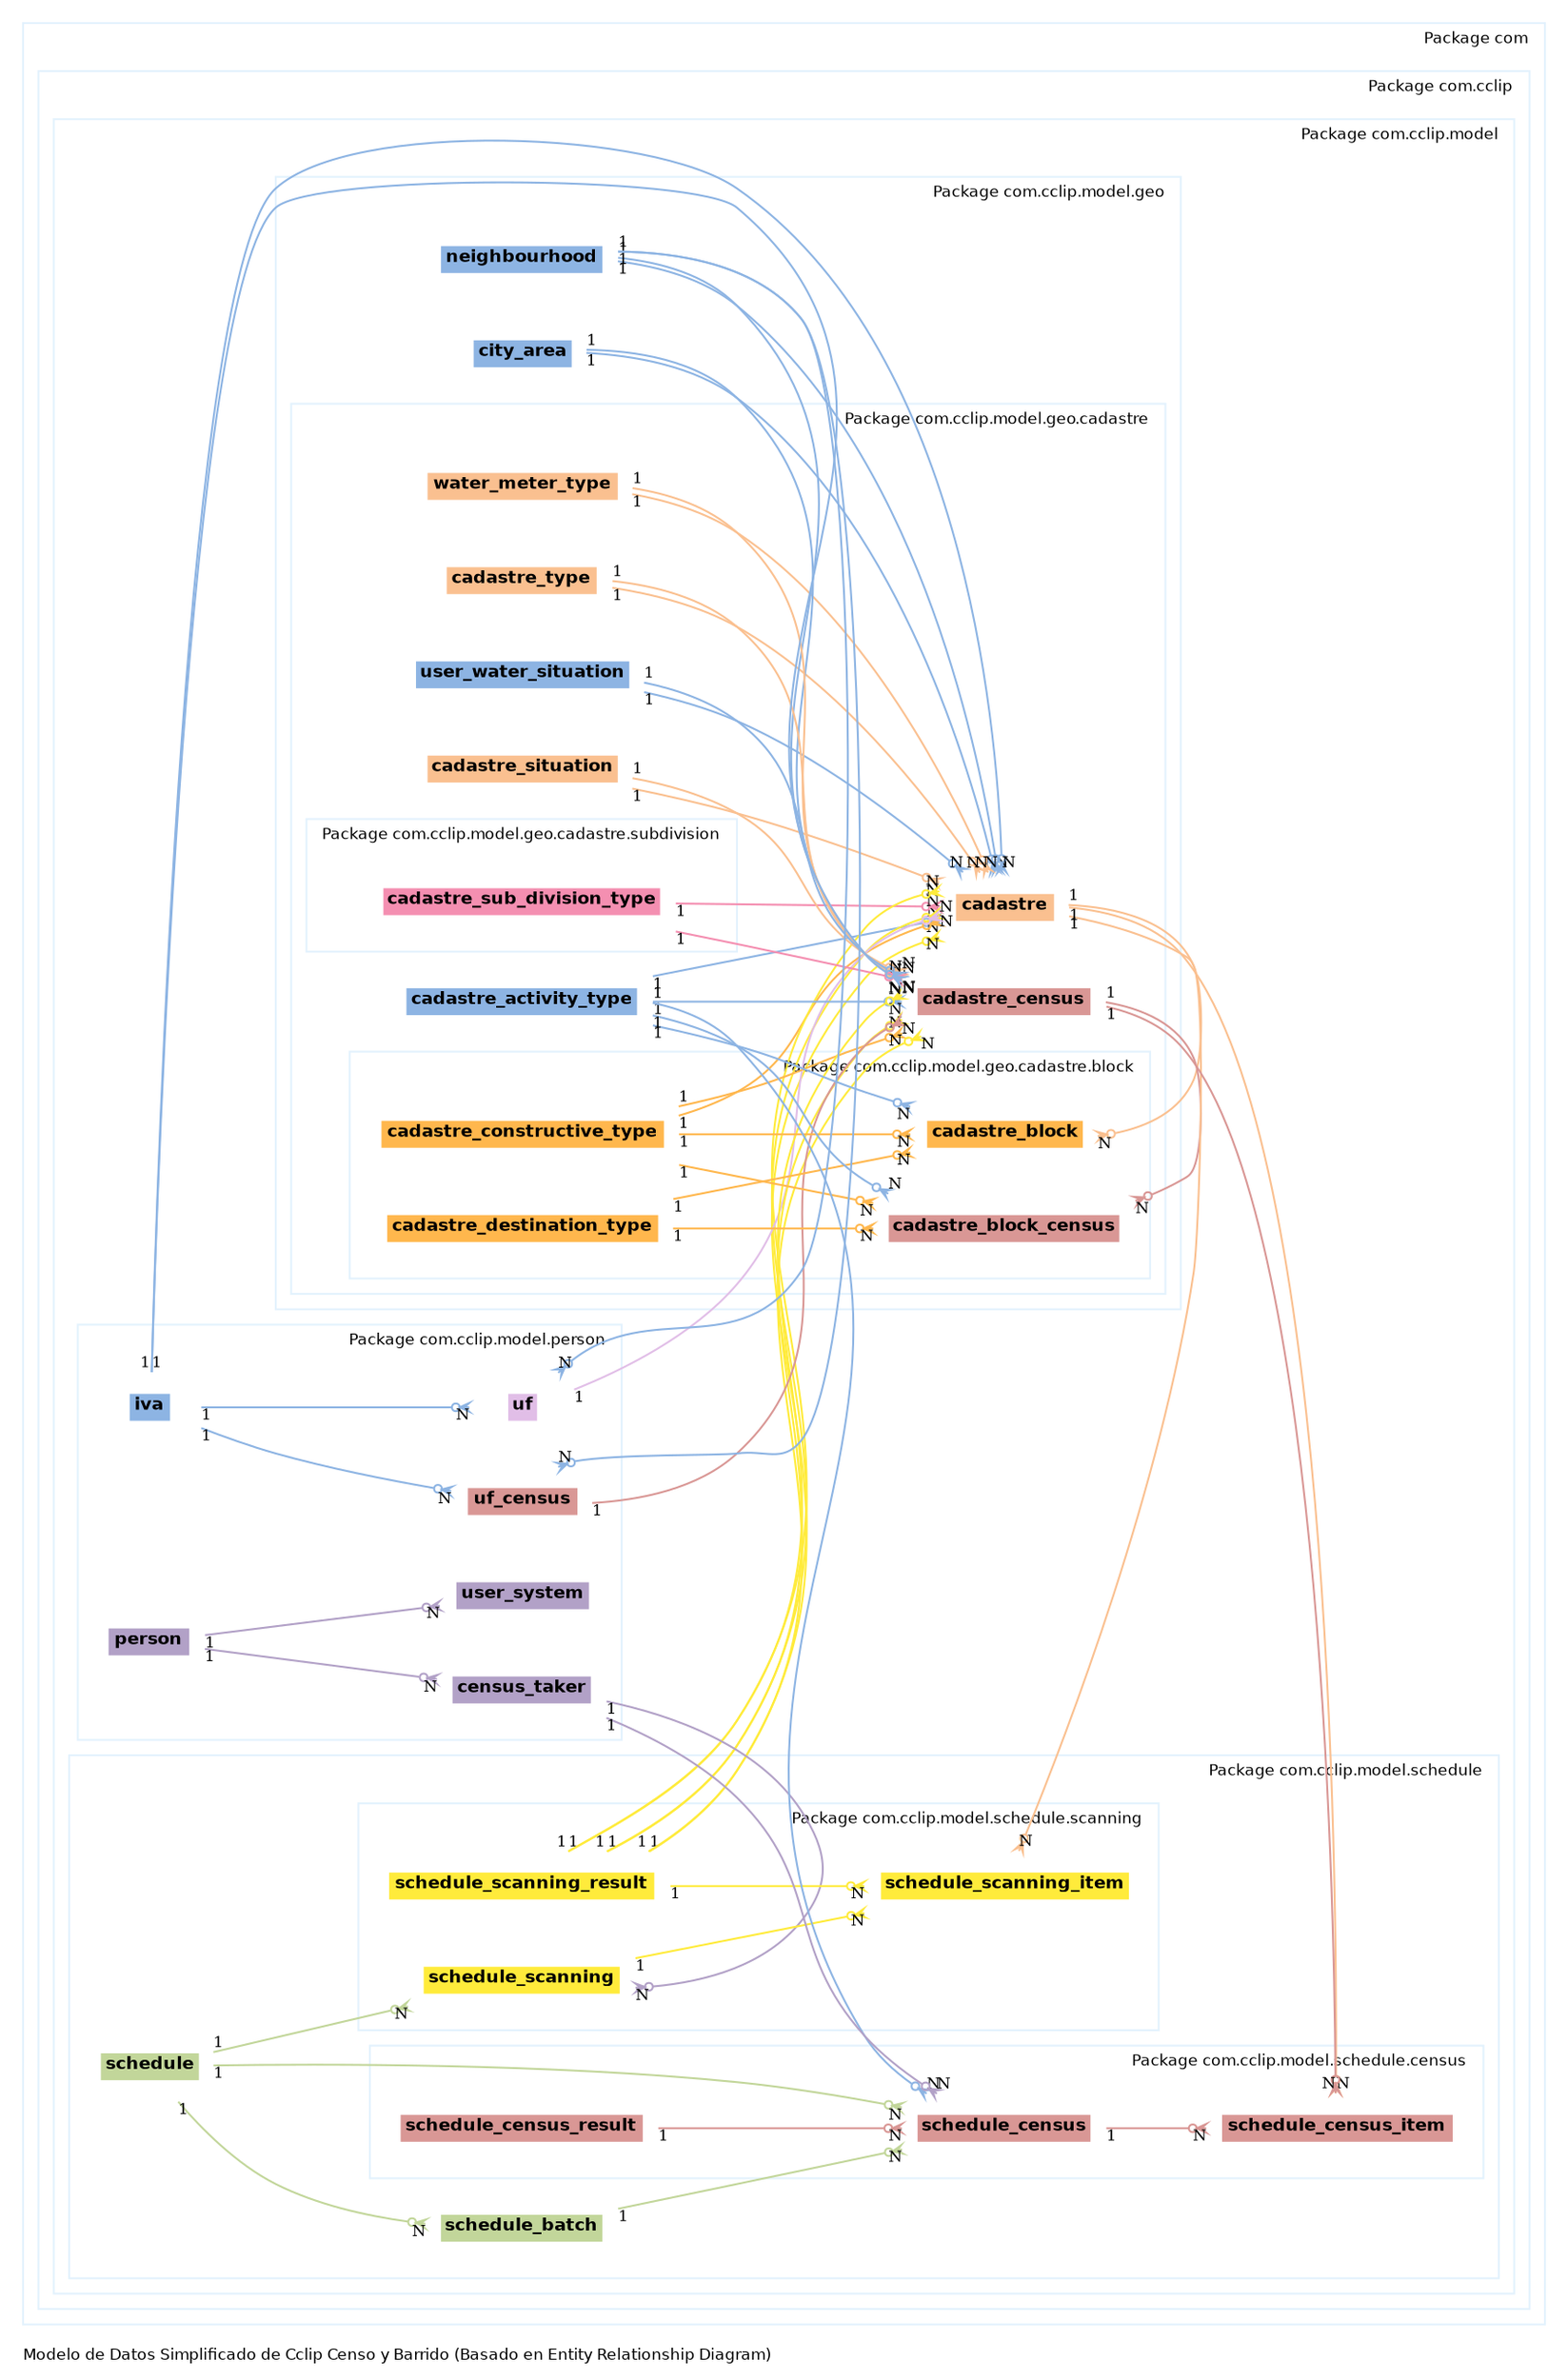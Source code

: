 digraph G {

	graph [
		label="Modelo de Datos Simplificado de Cclip Censo y Barrido (Basado en Entity Relationship Diagram)"
		rankdir="RL"
		bgcolor="#FFFFFF"
		labeljust="l"
		nodesep="0.18"
		ranksep="0.46"
		fontname="Helvetica"
		fontsize="8"
	];
	node [
		fontname="Helvetica"
		fontsize="9"
		shape="plaintext"
		
	];
	edge [
		arrowsize="0.5"
	];

	subgraph clustercom {
		color="#E3F2FD";
		label = "Package com";

		subgraph clustercom_cclip {
			color="#E3F2FD";
			label = "Package com.cclip";

			subgraph clustercom_cclip_model {
				color="#E3F2FD";
				label = "Package com.cclip.model";

				subgraph clustercom_cclip_model_geo {
					color="#E3F2FD";
					label = "Package com.cclip.model.geo";

					//com.cclip.model.geo.CityArea
					city_area [
						label=<
							<TABLE BORDER="0" CELLBORDER="0" CELLSPACING="0" BGCOLOR="#ffffff">
				<TR><TD COLSPAN="3" BGCOLOR="#8DB4E3"  ALIGN="CENTER"><B>city_area</B></TD></TR>

							</TABLE>>
							URL="com.cclip.model.geo.CityArea.html"
							tooltip="com.cclip.model.geo.CityArea"
					];

					//com.cclip.model.geo.Neighbourhood
					neighbourhood [
						label=<
							<TABLE BORDER="0" CELLBORDER="0" CELLSPACING="0" BGCOLOR="#ffffff">
				<TR><TD COLSPAN="3" BGCOLOR="#8DB4E3"  ALIGN="CENTER"><B>neighbourhood</B></TD></TR>

							</TABLE>>
							URL="com.cclip.model.geo.Neighbourhood.html"
							tooltip="com.cclip.model.geo.Neighbourhood"
					];

					subgraph clustercom_cclip_model_geo_cadastre {
						color="#E3F2FD";
						label = "Package com.cclip.model.geo.cadastre";

						//com.cclip.model.geo.cadastre.CadastreType
						cadastre_type [
							label=<
								<TABLE BORDER="0" CELLBORDER="0" CELLSPACING="0" BGCOLOR="#ffffff">
				<TR><TD COLSPAN="3" BGCOLOR="#FAC090"  ALIGN="CENTER"><B>cadastre_type</B></TD></TR>

								</TABLE>>
								URL="com.cclip.model.geo.cadastre.CadastreType.html"
								tooltip="com.cclip.model.geo.cadastre.CadastreType"
						];

						//com.cclip.model.geo.cadastre.WaterMeterType
						water_meter_type [
							label=<
								<TABLE BORDER="0" CELLBORDER="0" CELLSPACING="0" BGCOLOR="#ffffff">
				<TR><TD COLSPAN="3" BGCOLOR="#FAC090"  ALIGN="CENTER"><B>water_meter_type</B></TD></TR>

								</TABLE>>
								URL="com.cclip.model.geo.cadastre.WaterMeterType.html"
								tooltip="com.cclip.model.geo.cadastre.WaterMeterType"
						];

						//com.cclip.model.geo.cadastre.CadastreSituation
						cadastre_situation [
							label=<
								<TABLE BORDER="0" CELLBORDER="0" CELLSPACING="0" BGCOLOR="#ffffff">
				<TR><TD COLSPAN="3" BGCOLOR="#FAC090"  ALIGN="CENTER"><B>cadastre_situation</B></TD></TR>

								</TABLE>>
								URL="com.cclip.model.geo.cadastre.CadastreSituation.html"
								tooltip="com.cclip.model.geo.cadastre.CadastreSituation"
						];

						//com.cclip.model.geo.cadastre.UserWaterSituation
						user_water_situation [
							label=<
								<TABLE BORDER="0" CELLBORDER="0" CELLSPACING="0" BGCOLOR="#ffffff">
				<TR><TD COLSPAN="3" BGCOLOR="#8DB4E3"  ALIGN="CENTER"><B>user_water_situation</B></TD></TR>

								</TABLE>>
								URL="com.cclip.model.geo.cadastre.UserWaterSituation.html"
								tooltip="com.cclip.model.geo.cadastre.UserWaterSituation"
						];

						//com.cclip.model.geo.cadastre.Cadastre
						cadastre [
							label=<
								<TABLE BORDER="0" CELLBORDER="0" CELLSPACING="0" BGCOLOR="#ffffff">
				<TR><TD COLSPAN="3" BGCOLOR="#FAC090"  ALIGN="CENTER"><B>cadastre</B></TD></TR>

								</TABLE>>
								URL="com.cclip.model.geo.cadastre.Cadastre.html"
								tooltip="com.cclip.model.geo.cadastre.Cadastre"
						];

						//com.cclip.model.geo.cadastre.CadastreCensus
						cadastre_census [
							label=<
								<TABLE BORDER="0" CELLBORDER="0" CELLSPACING="0" BGCOLOR="#ffffff">
				<TR><TD COLSPAN="3" BGCOLOR="#D99795"  ALIGN="CENTER"><B>cadastre_census</B></TD></TR>

								</TABLE>>
								URL="com.cclip.model.geo.cadastre.CadastreCensus.html"
								tooltip="com.cclip.model.geo.cadastre.CadastreCensus"
						];

						//com.cclip.model.geo.cadastre.CadastreActivityType
						cadastre_activity_type [
							label=<
								<TABLE BORDER="0" CELLBORDER="0" CELLSPACING="0" BGCOLOR="#ffffff">
				<TR><TD COLSPAN="3" BGCOLOR="#8DB4E3"  ALIGN="CENTER"><B>cadastre_activity_type</B></TD></TR>

								</TABLE>>
								URL="com.cclip.model.geo.cadastre.CadastreActivityType.html"
								tooltip="com.cclip.model.geo.cadastre.CadastreActivityType"
						];

						subgraph clustercom_cclip_model_geo_cadastre_aacc {
							color="#E3F2FD";
							label = "Package com.cclip.model.geo.cadastre.aacc";

						}

						subgraph clustercom_cclip_model_geo_cadastre_block {
							color="#E3F2FD";
							label = "Package com.cclip.model.geo.cadastre.block";

							//com.cclip.model.geo.cadastre.block.CadastreConstructiveType
							cadastre_constructive_type [
								label=<
									<TABLE BORDER="0" CELLBORDER="0" CELLSPACING="0" BGCOLOR="#ffffff">
				<TR><TD COLSPAN="3" BGCOLOR="#FFB74D"  ALIGN="CENTER"><B>cadastre_constructive_type</B></TD></TR>

									</TABLE>>
									URL="com.cclip.model.geo.cadastre.block.CadastreConstructiveType.html"
									tooltip="com.cclip.model.geo.cadastre.block.CadastreConstructiveType"
							];

							//com.cclip.model.geo.cadastre.block.CadastreDestinationType
							cadastre_destination_type [
								label=<
									<TABLE BORDER="0" CELLBORDER="0" CELLSPACING="0" BGCOLOR="#ffffff">
				<TR><TD COLSPAN="3" BGCOLOR="#FFB74D"  ALIGN="CENTER"><B>cadastre_destination_type</B></TD></TR>

									</TABLE>>
									URL="com.cclip.model.geo.cadastre.block.CadastreDestinationType.html"
									tooltip="com.cclip.model.geo.cadastre.block.CadastreDestinationType"
							];

							//com.cclip.model.geo.cadastre.block.CadastreBlock
							cadastre_block [
								label=<
									<TABLE BORDER="0" CELLBORDER="0" CELLSPACING="0" BGCOLOR="#ffffff">
				<TR><TD COLSPAN="3" BGCOLOR="#FFB74D"  ALIGN="CENTER"><B>cadastre_block</B></TD></TR>

									</TABLE>>
									URL="com.cclip.model.geo.cadastre.block.CadastreBlock.html"
									tooltip="com.cclip.model.geo.cadastre.block.CadastreBlock"
							];

							//com.cclip.model.geo.cadastre.block.CadastreBlockCensus
							cadastre_block_census [
								label=<
									<TABLE BORDER="0" CELLBORDER="0" CELLSPACING="0" BGCOLOR="#ffffff">
				<TR><TD COLSPAN="3" BGCOLOR="#D99795"  ALIGN="CENTER"><B>cadastre_block_census</B></TD></TR>

									</TABLE>>
									URL="com.cclip.model.geo.cadastre.block.CadastreBlockCensus.html"
									tooltip="com.cclip.model.geo.cadastre.block.CadastreBlockCensus"
							];

						}

						subgraph clustercom_cclip_model_geo_cadastre_subdivision {
							color="#E3F2FD";
							label = "Package com.cclip.model.geo.cadastre.subdivision";

							//com.cclip.model.geo.cadastre.subdivision.CadastreSubDivisionType
							cadastre_sub_division_type [
								label=<
									<TABLE BORDER="0" CELLBORDER="0" CELLSPACING="0" BGCOLOR="#ffffff">
				<TR><TD COLSPAN="3" BGCOLOR="#F48FB1"  ALIGN="CENTER"><B>cadastre_sub_division_type</B></TD></TR>

									</TABLE>>
									URL="com.cclip.model.geo.cadastre.subdivision.CadastreSubDivisionType.html"
									tooltip="com.cclip.model.geo.cadastre.subdivision.CadastreSubDivisionType"
							];

						}

					}

				}

				subgraph clustercom_cclip_model_schedule {
					color="#E3F2FD";
					label = "Package com.cclip.model.schedule";

					//com.cclip.model.schedule.Schedule
					schedule [
						label=<
							<TABLE BORDER="0" CELLBORDER="0" CELLSPACING="0" BGCOLOR="#ffffff">
				<TR><TD COLSPAN="3" BGCOLOR="#C2D69A"  ALIGN="CENTER"><B>schedule</B></TD></TR>

							</TABLE>>
							URL="com.cclip.model.schedule.Schedule.html"
							tooltip="com.cclip.model.schedule.Schedule"
					];

					//com.cclip.model.schedule.ScheduleBatch
					schedule_batch [
						label=<
							<TABLE BORDER="0" CELLBORDER="0" CELLSPACING="0" BGCOLOR="#ffffff">
				<TR><TD COLSPAN="3" BGCOLOR="#C2D69A"  ALIGN="CENTER"><B>schedule_batch</B></TD></TR>

							</TABLE>>
							URL="com.cclip.model.schedule.ScheduleBatch.html"
							tooltip="com.cclip.model.schedule.ScheduleBatch"
					];

					subgraph clustercom_cclip_model_schedule_scanning {
						color="#E3F2FD";
						label = "Package com.cclip.model.schedule.scanning";

						//com.cclip.model.schedule.scanning.ScheduleScanning
						schedule_scanning [
							label=<
								<TABLE BORDER="0" CELLBORDER="0" CELLSPACING="0" BGCOLOR="#ffffff">
				<TR><TD COLSPAN="3" BGCOLOR="#FFEB3B"  ALIGN="CENTER"><B>schedule_scanning</B></TD></TR>

								</TABLE>>
								URL="com.cclip.model.schedule.scanning.ScheduleScanning.html"
								tooltip="com.cclip.model.schedule.scanning.ScheduleScanning"
						];

						//com.cclip.model.schedule.scanning.ScheduleScanningResult
						schedule_scanning_result [
							label=<
								<TABLE BORDER="0" CELLBORDER="0" CELLSPACING="0" BGCOLOR="#ffffff">
				<TR><TD COLSPAN="3" BGCOLOR="#FFEB3B"  ALIGN="CENTER"><B>schedule_scanning_result</B></TD></TR>

								</TABLE>>
								URL="com.cclip.model.schedule.scanning.ScheduleScanningResult.html"
								tooltip="com.cclip.model.schedule.scanning.ScheduleScanningResult"
						];

						//com.cclip.model.schedule.scanning.ScheduleScanningItem
						schedule_scanning_item [
							label=<
								<TABLE BORDER="0" CELLBORDER="0" CELLSPACING="0" BGCOLOR="#ffffff">
				<TR><TD COLSPAN="3" BGCOLOR="#FFEB3B"  ALIGN="CENTER"><B>schedule_scanning_item</B></TD></TR>

								</TABLE>>
								URL="com.cclip.model.schedule.scanning.ScheduleScanningItem.html"
								tooltip="com.cclip.model.schedule.scanning.ScheduleScanningItem"
						];

					}

					subgraph clustercom_cclip_model_schedule_census {
						color="#E3F2FD";
						label = "Package com.cclip.model.schedule.census";

						//com.cclip.model.schedule.census.ScheduleCensusResult
						schedule_census_result [
							label=<
								<TABLE BORDER="0" CELLBORDER="0" CELLSPACING="0" BGCOLOR="#ffffff">
				<TR><TD COLSPAN="3" BGCOLOR="#D99795"  ALIGN="CENTER"><B>schedule_census_result</B></TD></TR>

								</TABLE>>
								URL="com.cclip.model.schedule.census.ScheduleCensusResult.html"
								tooltip="com.cclip.model.schedule.census.ScheduleCensusResult"
						];

						//com.cclip.model.schedule.census.ScheduleCensus
						schedule_census [
							label=<
								<TABLE BORDER="0" CELLBORDER="0" CELLSPACING="0" BGCOLOR="#ffffff">
				<TR><TD COLSPAN="3" BGCOLOR="#D99795"  ALIGN="CENTER"><B>schedule_census</B></TD></TR>

								</TABLE>>
								URL="com.cclip.model.schedule.census.ScheduleCensus.html"
								tooltip="com.cclip.model.schedule.census.ScheduleCensus"
						];

						//com.cclip.model.schedule.census.ScheduleCensusItem
						schedule_census_item [
							label=<
								<TABLE BORDER="0" CELLBORDER="0" CELLSPACING="0" BGCOLOR="#ffffff">
				<TR><TD COLSPAN="3" BGCOLOR="#D99795"  ALIGN="CENTER"><B>schedule_census_item</B></TD></TR>

								</TABLE>>
								URL="com.cclip.model.schedule.census.ScheduleCensusItem.html"
								tooltip="com.cclip.model.schedule.census.ScheduleCensusItem"
						];

					}

				}

				subgraph clustercom_cclip_model_person {
					color="#E3F2FD";
					label = "Package com.cclip.model.person";

					//com.cclip.model.person.Person
					person [
						label=<
							<TABLE BORDER="0" CELLBORDER="0" CELLSPACING="0" BGCOLOR="#ffffff">
				<TR><TD COLSPAN="3" BGCOLOR="#B2A1C7"  ALIGN="CENTER"><B>person</B></TD></TR>

							</TABLE>>
							URL="com.cclip.model.person.Person.html"
							tooltip="com.cclip.model.person.Person"
					];

					//com.cclip.model.person.UserSystem
					user_system [
						label=<
							<TABLE BORDER="0" CELLBORDER="0" CELLSPACING="0" BGCOLOR="#ffffff">
				<TR><TD COLSPAN="3" BGCOLOR="#B2A1C7"  ALIGN="CENTER"><B>user_system</B></TD></TR>

							</TABLE>>
							URL="com.cclip.model.person.UserSystem.html"
							tooltip="com.cclip.model.person.UserSystem"
					];

					//com.cclip.model.person.UserSystem extends com.cclip.model.person.Person
	"user_system":"id":w -> "person":"id":e [arrowhead=none, dir=back, arrowtail=crowodot, arrowhead=none, headlabel = "1", taillabel = "N", fontsize="8", color="#B2A1C7"];

					//com.cclip.model.person.CensusTaker
					census_taker [
						label=<
							<TABLE BORDER="0" CELLBORDER="0" CELLSPACING="0" BGCOLOR="#ffffff">
				<TR><TD COLSPAN="3" BGCOLOR="#B2A1C7"  ALIGN="CENTER"><B>census_taker</B></TD></TR>

							</TABLE>>
							URL="com.cclip.model.person.CensusTaker.html"
							tooltip="com.cclip.model.person.CensusTaker"
					];

					//com.cclip.model.person.CensusTaker extends com.cclip.model.person.Person
	"census_taker":"id":w -> "person":"id":e [arrowhead=none, dir=back, arrowtail=crowodot, arrowhead=none, headlabel = "1", taillabel = "N", fontsize="8", color="#B2A1C7"];

					//com.cclip.model.person.Uf
					uf [
						label=<
							<TABLE BORDER="0" CELLBORDER="0" CELLSPACING="0" BGCOLOR="#ffffff">
				<TR><TD COLSPAN="3" BGCOLOR="#E1BEE7"  ALIGN="CENTER"><B>uf</B></TD></TR>

							</TABLE>>
							URL="com.cclip.model.person.Uf.html"
							tooltip="com.cclip.model.person.Uf"
					];

					//com.cclip.model.person.UfCensus
					uf_census [
						label=<
							<TABLE BORDER="0" CELLBORDER="0" CELLSPACING="0" BGCOLOR="#ffffff">
				<TR><TD COLSPAN="3" BGCOLOR="#D99795"  ALIGN="CENTER"><B>uf_census</B></TD></TR>

							</TABLE>>
							URL="com.cclip.model.person.UfCensus.html"
							tooltip="com.cclip.model.person.UfCensus"
					];

					//com.cclip.model.person.Iva
					iva [
						label=<
							<TABLE BORDER="0" CELLBORDER="0" CELLSPACING="0" BGCOLOR="#ffffff">
				<TR><TD COLSPAN="3" BGCOLOR="#8DB4E3"  ALIGN="CENTER"><B>iva</B></TD></TR>

							</TABLE>>
							URL="com.cclip.model.person.Iva.html"
							tooltip="com.cclip.model.person.Iva"
					];

				}

			}

		}

	}
	"cadastre":"user_iva_id":w -> "iva":"id":e [arrowhead=none, dir=back, arrowtail=crowodot, arrowhead=none, headlabel = "1", taillabel = "N", fontsize="8", color="#8DB4E3"];
	"cadastre":"user_water_situation_id":w -> "user_water_situation":"id":e [arrowhead=none, dir=back, arrowtail=crowodot, arrowhead=none, headlabel = "1", taillabel = "N", fontsize="8", color="#8DB4E3"];
	"cadastre":"uf_id":w -> "uf":"id":e [arrowhead=none, dir=back, arrowtail=crowodot, arrowhead=none, headlabel = "1", taillabel = "N", fontsize="8", color="#E1BEE7"];
	"cadastre":"city_area_id":w -> "city_area":"id":e [arrowhead=none, dir=back, arrowtail=crowodot, arrowhead=none, headlabel = "1", taillabel = "N", fontsize="8", color="#8DB4E3"];
	"cadastre":"cadastre_type_id":w -> "cadastre_type":"id":e [arrowhead=none, dir=back, arrowtail=crowodot, arrowhead=none, headlabel = "1", taillabel = "N", fontsize="8", color="#FAC090"];
	"cadastre":"cadastre_situation_id":w -> "cadastre_situation":"id":e [arrowhead=none, dir=back, arrowtail=crowodot, arrowhead=none, headlabel = "1", taillabel = "N", fontsize="8", color="#FAC090"];
	"cadastre":"inm_neighbourhood_id":w -> "neighbourhood":"id":e [arrowhead=none, dir=back, arrowtail=crowodot, arrowhead=none, headlabel = "1", taillabel = "N", fontsize="8", color="#8DB4E3"];
	"cadastre":"cadastre_sub_division_type_id":w -> "cadastre_sub_division_type":"id":e [arrowhead=none, dir=back, arrowtail=crowodot, arrowhead=none, headlabel = "1", taillabel = "N", fontsize="8", color="#F48FB1"];
	"cadastre":"schedule_scanning_result2_id":w -> "schedule_scanning_result":"id":e [arrowhead=none, dir=back, arrowtail=crowodot, arrowhead=none, headlabel = "1", taillabel = "N", fontsize="8", color="#FFEB3B"];
	"cadastre":"schedule_scanning_result1_id":w -> "schedule_scanning_result":"id":e [arrowhead=none, dir=back, arrowtail=crowodot, arrowhead=none, headlabel = "1", taillabel = "N", fontsize="8", color="#FFEB3B"];
	"cadastre":"schedule_scanning_result0_id":w -> "schedule_scanning_result":"id":e [arrowhead=none, dir=back, arrowtail=crowodot, arrowhead=none, headlabel = "1", taillabel = "N", fontsize="8", color="#FFEB3B"];
	"cadastre":"cadastre_activity_type_id":w -> "cadastre_activity_type":"id":e [arrowhead=none, dir=back, arrowtail=crowodot, arrowhead=none, headlabel = "1", taillabel = "N", fontsize="8", color="#8DB4E3"];
	"cadastre":"water_meter_type_id":w -> "water_meter_type":"id":e [arrowhead=none, dir=back, arrowtail=crowodot, arrowhead=none, headlabel = "1", taillabel = "N", fontsize="8", color="#FAC090"];
	"cadastre":"cadastre_constructive_type_id":w -> "cadastre_constructive_type":"id":e [arrowhead=none, dir=back, arrowtail=crowodot, arrowhead=none, headlabel = "1", taillabel = "N", fontsize="8", color="#FFB74D"];
	"cadastre_census":"user_iva_id":w -> "iva":"id":e [arrowhead=none, dir=back, arrowtail=crowodot, arrowhead=none, headlabel = "1", taillabel = "N", fontsize="8", color="#8DB4E3"];
	"cadastre_census":"user_water_situation_id":w -> "user_water_situation":"id":e [arrowhead=none, dir=back, arrowtail=crowodot, arrowhead=none, headlabel = "1", taillabel = "N", fontsize="8", color="#8DB4E3"];
	"cadastre_census":"uf_census_id":w -> "uf_census":"id":e [arrowhead=none, dir=back, arrowtail=crowodot, arrowhead=none, headlabel = "1", taillabel = "N", fontsize="8", color="#D99795"];
	"cadastre_census":"city_area_id":w -> "city_area":"id":e [arrowhead=none, dir=back, arrowtail=crowodot, arrowhead=none, headlabel = "1", taillabel = "N", fontsize="8", color="#8DB4E3"];
	"cadastre_census":"cadastre_type_id":w -> "cadastre_type":"id":e [arrowhead=none, dir=back, arrowtail=crowodot, arrowhead=none, headlabel = "1", taillabel = "N", fontsize="8", color="#FAC090"];
	"cadastre_census":"cadastre_situation_id":w -> "cadastre_situation":"id":e [arrowhead=none, dir=back, arrowtail=crowodot, arrowhead=none, headlabel = "1", taillabel = "N", fontsize="8", color="#FAC090"];
	"cadastre_census":"inm_neighbourhood_id":w -> "neighbourhood":"id":e [arrowhead=none, dir=back, arrowtail=crowodot, arrowhead=none, headlabel = "1", taillabel = "N", fontsize="8", color="#8DB4E3"];
	"cadastre_census":"cadastre_sub_division_type_id":w -> "cadastre_sub_division_type":"id":e [arrowhead=none, dir=back, arrowtail=crowodot, arrowhead=none, headlabel = "1", taillabel = "N", fontsize="8", color="#F48FB1"];
	"cadastre_census":"schedule_scanning_result2_id":w -> "schedule_scanning_result":"id":e [arrowhead=none, dir=back, arrowtail=crowodot, arrowhead=none, headlabel = "1", taillabel = "N", fontsize="8", color="#FFEB3B"];
	"cadastre_census":"schedule_scanning_result1_id":w -> "schedule_scanning_result":"id":e [arrowhead=none, dir=back, arrowtail=crowodot, arrowhead=none, headlabel = "1", taillabel = "N", fontsize="8", color="#FFEB3B"];
	"cadastre_census":"schedule_scanning_result0_id":w -> "schedule_scanning_result":"id":e [arrowhead=none, dir=back, arrowtail=crowodot, arrowhead=none, headlabel = "1", taillabel = "N", fontsize="8", color="#FFEB3B"];
	"cadastre_census":"cadastre_activity_type_id":w -> "cadastre_activity_type":"id":e [arrowhead=none, dir=back, arrowtail=crowodot, arrowhead=none, headlabel = "1", taillabel = "N", fontsize="8", color="#8DB4E3"];
	"cadastre_census":"water_meter_type_id":w -> "water_meter_type":"id":e [arrowhead=none, dir=back, arrowtail=crowodot, arrowhead=none, headlabel = "1", taillabel = "N", fontsize="8", color="#FAC090"];
	"cadastre_census":"cadastre_constructive_type_id":w -> "cadastre_constructive_type":"id":e [arrowhead=none, dir=back, arrowtail=crowodot, arrowhead=none, headlabel = "1", taillabel = "N", fontsize="8", color="#FFB74D"];
	"cadastre_block":"cadastre_activity_type_id":w -> "cadastre_activity_type":"id":e [arrowhead=none, dir=back, arrowtail=crowodot, arrowhead=none, headlabel = "1", taillabel = "N", fontsize="8", color="#8DB4E3"];
	"cadastre_block":"cadastre_id":w -> "cadastre":"id":e [arrowhead=none, dir=back, arrowtail=crowodot, arrowhead=none, headlabel = "1", taillabel = "N", fontsize="8", color="#FAC090"];
	"cadastre_block":"cadastre_constructive_type_id":w -> "cadastre_constructive_type":"id":e [arrowhead=none, dir=back, arrowtail=crowodot, arrowhead=none, headlabel = "1", taillabel = "N", fontsize="8", color="#FFB74D"];
	"cadastre_block":"cadastre_destination_type_id":w -> "cadastre_destination_type":"id":e [arrowhead=none, dir=back, arrowtail=crowodot, arrowhead=none, headlabel = "1", taillabel = "N", fontsize="8", color="#FFB74D"];
	"cadastre_block_census":"cadastre_activity_type_id":w -> "cadastre_activity_type":"id":e [arrowhead=none, dir=back, arrowtail=crowodot, arrowhead=none, headlabel = "1", taillabel = "N", fontsize="8", color="#8DB4E3"];
	"cadastre_block_census":"cadastre_census_id":w -> "cadastre_census":"id":e [arrowhead=none, dir=back, arrowtail=crowodot, arrowhead=none, headlabel = "1", taillabel = "N", fontsize="8", color="#D99795"];
	"cadastre_block_census":"cadastre_constructive_type_id":w -> "cadastre_constructive_type":"id":e [arrowhead=none, dir=back, arrowtail=crowodot, arrowhead=none, headlabel = "1", taillabel = "N", fontsize="8", color="#FFB74D"];
	"cadastre_block_census":"cadastre_destination_type_id":w -> "cadastre_destination_type":"id":e [arrowhead=none, dir=back, arrowtail=crowodot, arrowhead=none, headlabel = "1", taillabel = "N", fontsize="8", color="#FFB74D"];
	"uf":"iva_id":w -> "iva":"id":e [arrowhead=none, dir=back, arrowtail=crowodot, arrowhead=none, headlabel = "1", taillabel = "N", fontsize="8", color="#8DB4E3"];
	"uf_census":"iva_id":w -> "iva":"id":e [arrowhead=none, dir=back, arrowtail=crowodot, arrowhead=none, headlabel = "1", taillabel = "N", fontsize="8", color="#8DB4E3"];
	"schedule_batch":"schedule_id":w -> "schedule":"id":e [arrowhead=none, dir=back, arrowtail=crowodot, arrowhead=none, headlabel = "1", taillabel = "N", fontsize="8", color="#C2D69A"];
	"schedule_scanning":"schedule_id":w -> "schedule":"id":e [arrowhead=none, dir=back, arrowtail=crowodot, arrowhead=none, headlabel = "1", taillabel = "N", fontsize="8", color="#C2D69A"];
	"schedule_scanning_item":"cadastre_id":w -> "cadastre":"id":e [arrowhead=none, dir=back, arrowtail=crowodot, arrowhead=none, headlabel = "1", taillabel = "N", fontsize="8", color="#FAC090"];
	"schedule_scanning_item":"schedule_scanning_result_id":w -> "schedule_scanning_result":"id":e [arrowhead=none, dir=back, arrowtail=crowodot, arrowhead=none, headlabel = "1", taillabel = "N", fontsize="8", color="#FFEB3B"];
	"schedule_scanning":"census_taker_id":w -> "census_taker":"id":e [arrowhead=none, dir=back, arrowtail=crowodot, arrowhead=none, headlabel = "1", taillabel = "N", fontsize="8", color="#B2A1C7"];
	"schedule_scanning_item":"schedule_scanning_id":w -> "schedule_scanning":"id":e [arrowhead=none, dir=back, arrowtail=crowodot, arrowhead=none, headlabel = "1", taillabel = "N", fontsize="8", color="#FFEB3B"];
	"schedule_census":"schedule_id":w -> "schedule":"id":e [arrowhead=none, dir=back, arrowtail=crowodot, arrowhead=none, headlabel = "1", taillabel = "N", fontsize="8", color="#C2D69A"];
	"schedule_census":"census_taker_id":w -> "census_taker":"id":e [arrowhead=none, dir=back, arrowtail=crowodot, arrowhead=none, headlabel = "1", taillabel = "N", fontsize="8", color="#B2A1C7"];
	"schedule_census":"schedule_batch_id":w -> "schedule_batch":"id":e [arrowhead=none, dir=back, arrowtail=crowodot, arrowhead=none, headlabel = "1", taillabel = "N", fontsize="8", color="#C2D69A"];
	"schedule_census":"cadastre_activity_type_id":w -> "cadastre_activity_type":"id":e [arrowhead=none, dir=back, arrowtail=crowodot, arrowhead=none, headlabel = "1", taillabel = "N", fontsize="8", color="#8DB4E3"];
	"schedule_census":"schedule_census_result_id":w -> "schedule_census_result":"id":e [arrowhead=none, dir=back, arrowtail=crowodot, arrowhead=none, headlabel = "1", taillabel = "N", fontsize="8", color="#D99795"];
	"schedule_census_item":"cadastre_id":w -> "cadastre":"id":e [arrowhead=none, dir=back, arrowtail=crowodot, arrowhead=none, headlabel = "1", taillabel = "N", fontsize="8", color="#FAC090"];
	"schedule_census_item":"cadastre_census_id":w -> "cadastre_census":"id":e [arrowhead=none, dir=back, arrowtail=crowodot, arrowhead=none, headlabel = "1", taillabel = "N", fontsize="8", color="#D99795"];
	"schedule_census_item":"schedule_census_id":w -> "schedule_census":"id":e [arrowhead=none, dir=back, arrowtail=crowodot, arrowhead=none, headlabel = "1", taillabel = "N", fontsize="8", color="#D99795"];
	"uf":"neighbourhood_id":w -> "neighbourhood":"id":e [arrowhead=none, dir=back, arrowtail=crowodot, arrowhead=none, headlabel = "1", taillabel = "N", fontsize="8", color="#8DB4E3"];
	"uf_census":"neighbourhood_id":w -> "neighbourhood":"id":e [arrowhead=none, dir=back, arrowtail=crowodot, arrowhead=none, headlabel = "1", taillabel = "N", fontsize="8", color="#8DB4E3"];
}